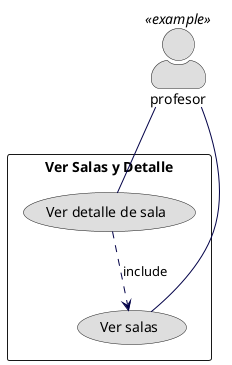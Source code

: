 ' Todos los usuarios podran ver las salas y el detalle de 
' cada una (que incluira las reservas de dicha sala).

@startuml req3

skinparam actor{
    Style awesome
    ArrowColor 010047
    BackgroundColor dedede
}
skinparam usecase{
    BackgroundColor dedede
    ArrowColor 010047
    FontColor 000000
}

actor profesor <<example>>

rectangle "Ver Salas y Detalle" {
    (Ver salas) as verSalas
    (Ver detalle de sala) as verDetalle
}

profesor -- verSalas
profesor -- verDetalle

verDetalle ..> verSalas: include

@enduml